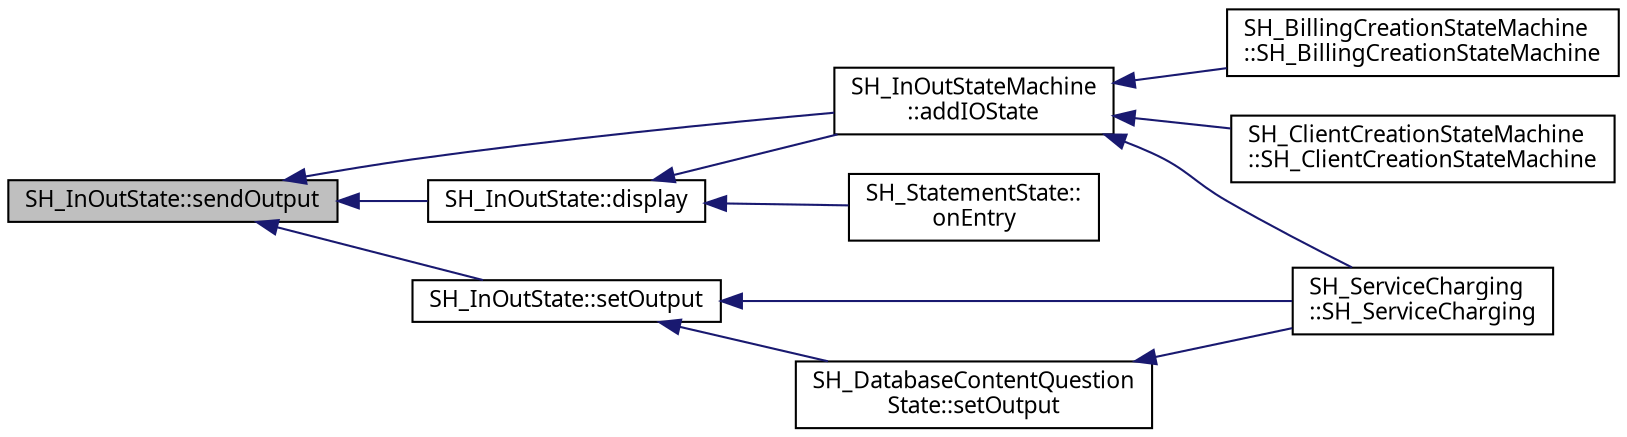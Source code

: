 digraph "SH_InOutState::sendOutput"
{
 // INTERACTIVE_SVG=YES
  bgcolor="transparent";
  edge [fontname="Verdana",fontsize="11",labelfontname="Verdana",labelfontsize="11"];
  node [fontname="Verdana",fontsize="11",shape=record];
  rankdir="LR";
  Node1 [label="SH_InOutState::sendOutput",height=0.2,width=0.4,color="black", fillcolor="grey75", style="filled" fontcolor="black"];
  Node1 -> Node2 [dir="back",color="midnightblue",fontsize="11",style="solid"];
  Node2 [label="SH_InOutStateMachine\l::addIOState",height=0.2,width=0.4,color="black",URL="$classSH__InOutStateMachine.html#ad6b778d052f741daee720c047059ce0e"];
  Node2 -> Node3 [dir="back",color="midnightblue",fontsize="11",style="solid"];
  Node3 [label="SH_BillingCreationStateMachine\l::SH_BillingCreationStateMachine",height=0.2,width=0.4,color="black",URL="$classSH__BillingCreationStateMachine.html#ad62b77fa4aeafe200056ff3974562f83",tooltip="SH_BillingCreationStateMachine. "];
  Node2 -> Node4 [dir="back",color="midnightblue",fontsize="11",style="solid"];
  Node4 [label="SH_ClientCreationStateMachine\l::SH_ClientCreationStateMachine",height=0.2,width=0.4,color="black",URL="$classSH__ClientCreationStateMachine.html#a0b406b0f404c0fd33bf35be8ce0cc811"];
  Node2 -> Node5 [dir="back",color="midnightblue",fontsize="11",style="solid"];
  Node5 [label="SH_ServiceCharging\l::SH_ServiceCharging",height=0.2,width=0.4,color="black",URL="$classSH__ServiceCharging.html#afa5273d046049b1c2b020a6a19a8290b",tooltip="SH_ServiceCharging. "];
  Node1 -> Node6 [dir="back",color="midnightblue",fontsize="11",style="solid"];
  Node6 [label="SH_InOutState::display",height=0.2,width=0.4,color="black",URL="$classSH__InOutState.html#a918e8a7f5fe00dc16004e46eeee1281d"];
  Node6 -> Node2 [dir="back",color="midnightblue",fontsize="11",style="solid"];
  Node6 -> Node7 [dir="back",color="midnightblue",fontsize="11",style="solid"];
  Node7 [label="SH_StatementState::\lonEntry",height=0.2,width=0.4,color="black",URL="$classSH__StatementState.html#ac62f9c27b2966034e56762a6e532dbe4"];
  Node1 -> Node8 [dir="back",color="midnightblue",fontsize="11",style="solid"];
  Node8 [label="SH_InOutState::setOutput",height=0.2,width=0.4,color="black",URL="$classSH__InOutState.html#a7dc244d72e09fdbc30eb3a704b05a4d8"];
  Node8 -> Node9 [dir="back",color="midnightblue",fontsize="11",style="solid"];
  Node9 [label="SH_DatabaseContentQuestion\lState::setOutput",height=0.2,width=0.4,color="black",URL="$classSH__DatabaseContentQuestionState.html#aff932cdd7974baeea9a477cf0abc5ace"];
  Node9 -> Node5 [dir="back",color="midnightblue",fontsize="11",style="solid"];
  Node8 -> Node5 [dir="back",color="midnightblue",fontsize="11",style="solid"];
}
